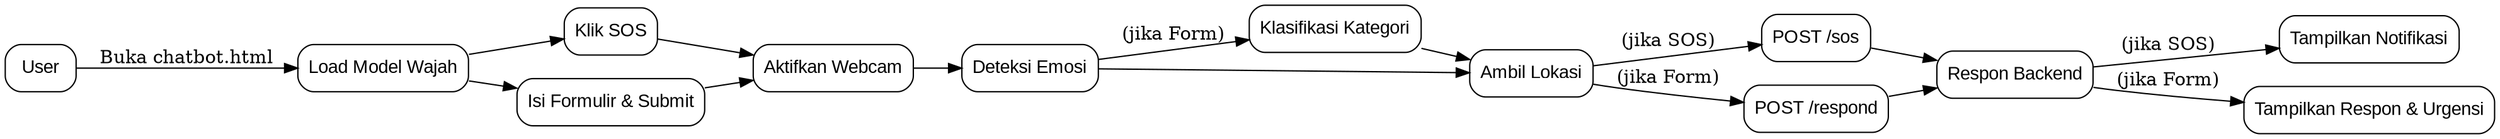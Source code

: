 digraph ChatbotWorkflow {
    rankdir=LR;
    node [shape=box, style=rounded, fontname="Arial"];

    User [label="User"];
    LoadModel [label="Load Model Wajah"];
    SOS [label="Klik SOS"];
    Form [label="Isi Formulir & Submit"];
    Webcam [label="Aktifkan Webcam"];
    DetectEmotion [label="Deteksi Emosi"];
    Classify [label="Klasifikasi Kategori"];
    Location [label="Ambil Lokasi"];
    PostSOS [label="POST /sos"];
    PostRespond [label="POST /respond"];
    BackendResp [label="Respon Backend"];
    ShowNotif [label="Tampilkan Notifikasi"];
    ShowResp [label="Tampilkan Respon & Urgensi"];

    User -> LoadModel [label="Buka chatbot.html"];
    LoadModel -> SOS;
    LoadModel -> Form;
    SOS -> Webcam;
    Form -> Webcam;
    Webcam -> DetectEmotion;
    DetectEmotion -> Location;
    DetectEmotion -> Classify [label="(jika Form)"];
    Classify -> Location;
    Location -> PostSOS [label="(jika SOS)"];
    Location -> PostRespond [label="(jika Form)"];
    PostSOS -> BackendResp;
    PostRespond -> BackendResp;
    BackendResp -> ShowNotif [label="(jika SOS)"];
    BackendResp -> ShowResp [label="(jika Form)"];
}
